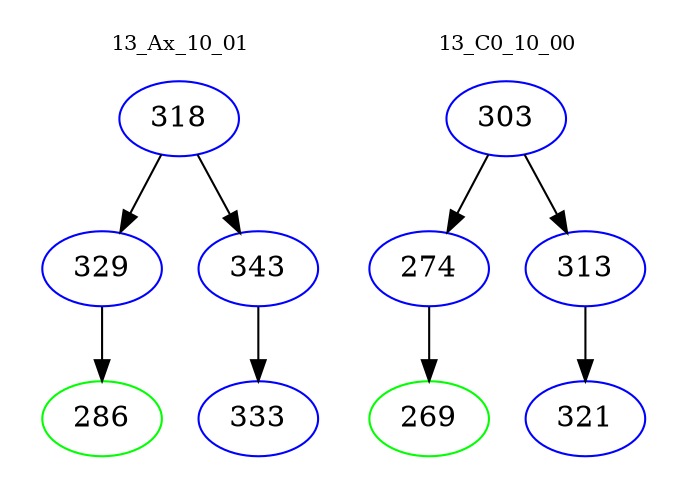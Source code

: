 digraph{
subgraph cluster_0 {
color = white
label = "13_Ax_10_01";
fontsize=10;
T0_318 [label="318", color="blue"]
T0_318 -> T0_329 [color="black"]
T0_329 [label="329", color="blue"]
T0_329 -> T0_286 [color="black"]
T0_286 [label="286", color="green"]
T0_318 -> T0_343 [color="black"]
T0_343 [label="343", color="blue"]
T0_343 -> T0_333 [color="black"]
T0_333 [label="333", color="blue"]
}
subgraph cluster_1 {
color = white
label = "13_C0_10_00";
fontsize=10;
T1_303 [label="303", color="blue"]
T1_303 -> T1_274 [color="black"]
T1_274 [label="274", color="blue"]
T1_274 -> T1_269 [color="black"]
T1_269 [label="269", color="green"]
T1_303 -> T1_313 [color="black"]
T1_313 [label="313", color="blue"]
T1_313 -> T1_321 [color="black"]
T1_321 [label="321", color="blue"]
}
}
